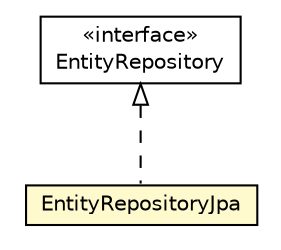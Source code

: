 #!/usr/local/bin/dot
#
# Class diagram 
# Generated by UMLGraph version R5_6_6-8-g8d7759 (http://www.umlgraph.org/)
#

digraph G {
	edge [fontname="Helvetica",fontsize=10,labelfontname="Helvetica",labelfontsize=10];
	node [fontname="Helvetica",fontsize=10,shape=plaintext];
	nodesep=0.25;
	ranksep=0.5;
	// org.dayatang.domain.EntityRepository
	c47219 [label=<<table title="org.dayatang.domain.EntityRepository" border="0" cellborder="1" cellspacing="0" cellpadding="2" port="p" href="../../domain/EntityRepository.html">
		<tr><td><table border="0" cellspacing="0" cellpadding="1">
<tr><td align="center" balign="center"> &#171;interface&#187; </td></tr>
<tr><td align="center" balign="center"> EntityRepository </td></tr>
		</table></td></tr>
		</table>>, URL="../../domain/EntityRepository.html", fontname="Helvetica", fontcolor="black", fontsize=10.0];
	// org.dayatang.persistence.jpa.EntityRepositoryJpa
	c47335 [label=<<table title="org.dayatang.persistence.jpa.EntityRepositoryJpa" border="0" cellborder="1" cellspacing="0" cellpadding="2" port="p" bgcolor="lemonChiffon" href="./EntityRepositoryJpa.html">
		<tr><td><table border="0" cellspacing="0" cellpadding="1">
<tr><td align="center" balign="center"> EntityRepositoryJpa </td></tr>
		</table></td></tr>
		</table>>, URL="./EntityRepositoryJpa.html", fontname="Helvetica", fontcolor="black", fontsize=10.0];
	//org.dayatang.persistence.jpa.EntityRepositoryJpa implements org.dayatang.domain.EntityRepository
	c47219:p -> c47335:p [dir=back,arrowtail=empty,style=dashed];
}

